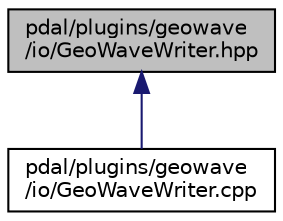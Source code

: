 digraph "pdal/plugins/geowave/io/GeoWaveWriter.hpp"
{
  edge [fontname="Helvetica",fontsize="10",labelfontname="Helvetica",labelfontsize="10"];
  node [fontname="Helvetica",fontsize="10",shape=record];
  Node1 [label="pdal/plugins/geowave\l/io/GeoWaveWriter.hpp",height=0.2,width=0.4,color="black", fillcolor="grey75", style="filled", fontcolor="black"];
  Node1 -> Node2 [dir="back",color="midnightblue",fontsize="10",style="solid",fontname="Helvetica"];
  Node2 [label="pdal/plugins/geowave\l/io/GeoWaveWriter.cpp",height=0.2,width=0.4,color="black", fillcolor="white", style="filled",URL="$GeoWaveWriter_8cpp.html"];
}
